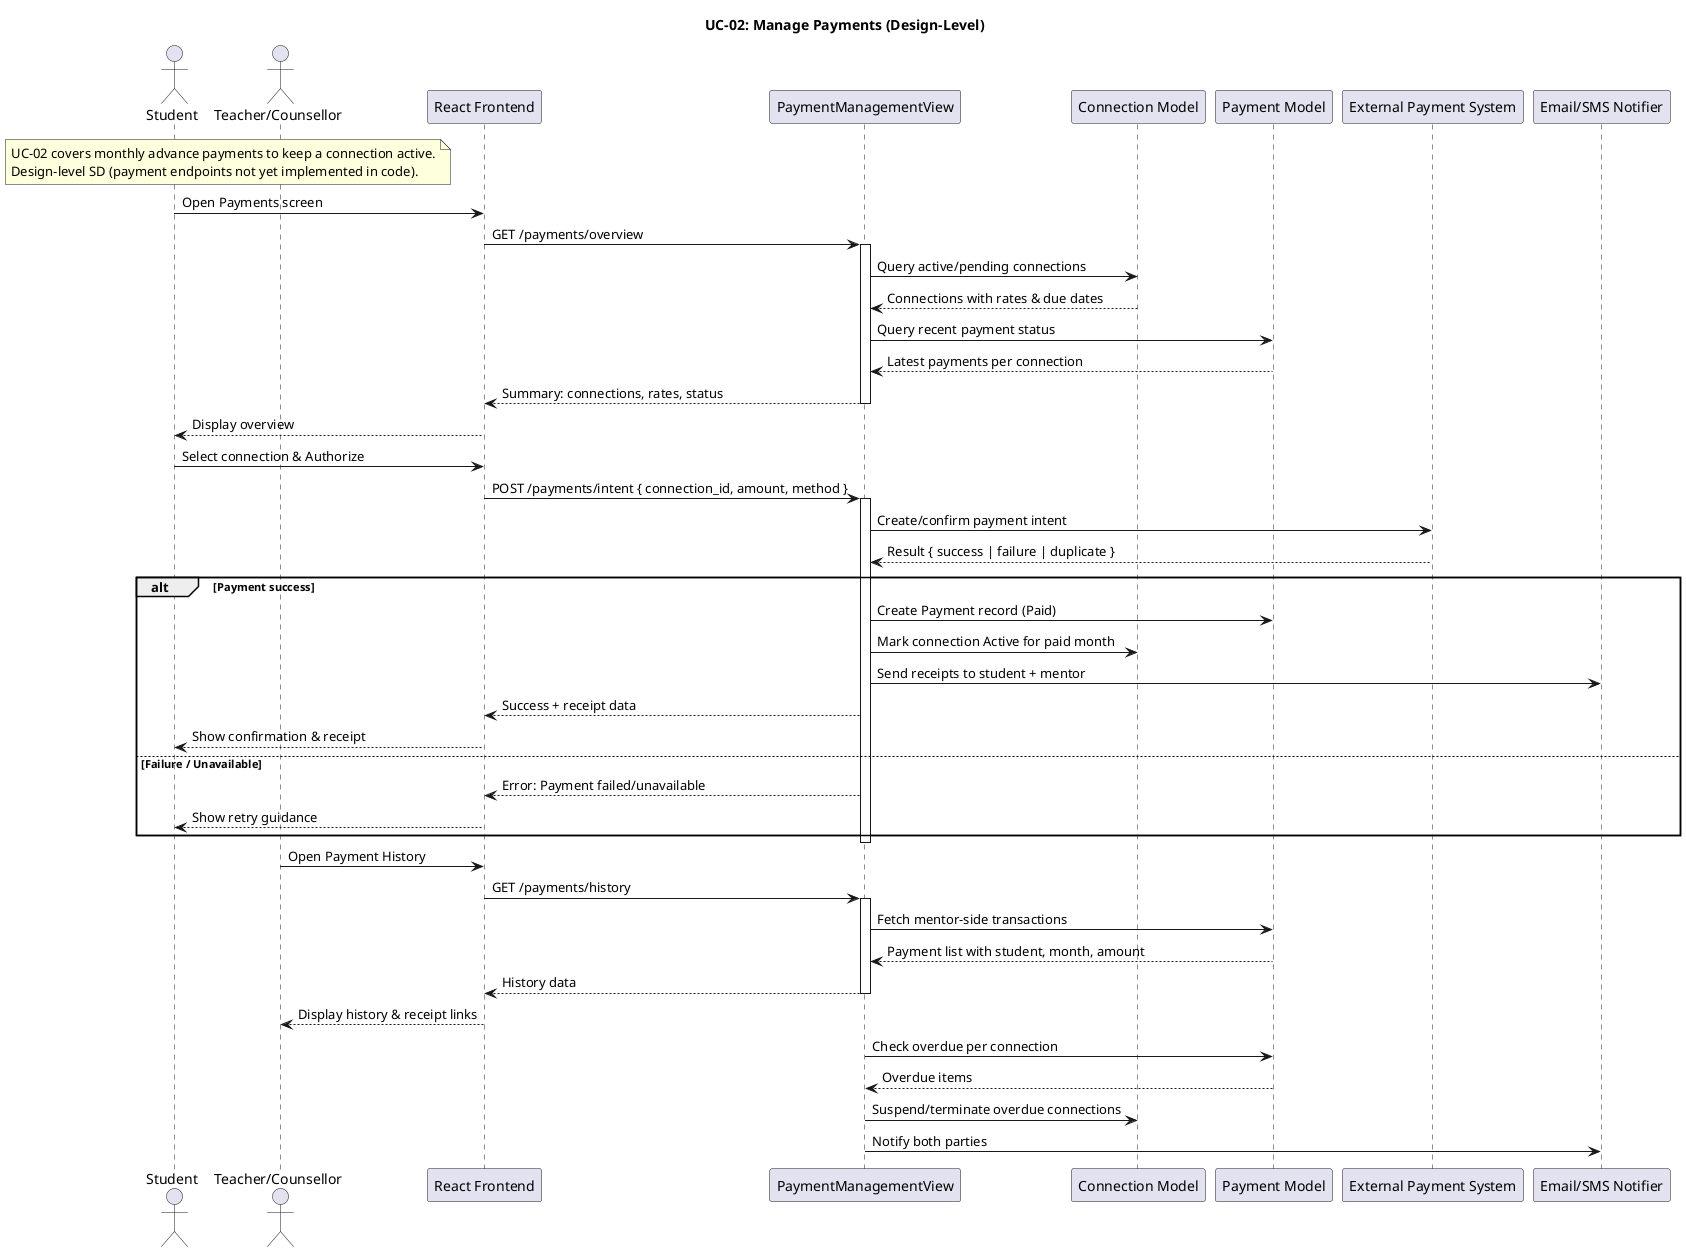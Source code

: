@startuml
title UC-02: Manage Payments (Design-Level)

actor Student
actor Mentor as "Teacher/Counsellor"
participant Frontend as "React Frontend"
participant PaymentView as "PaymentManagementView"
participant Connection as "Connection Model"
participant Payment as "Payment Model"
participant PaymentSystem as "External Payment System"
participant Notification as "Email/SMS Notifier"

note over Student, Mentor
UC-02 covers monthly advance payments to keep a connection active.
Design-level SD (payment endpoints not yet implemented in code).
end note

'======================
' Student views payment overview
'======================
Student -> Frontend : Open Payments screen
Frontend -> PaymentView : GET /payments/overview
activate PaymentView
PaymentView -> Connection : Query active/pending connections
Connection --> PaymentView : Connections with rates & due dates
PaymentView -> Payment : Query recent payment status
Payment --> PaymentView : Latest payments per connection
PaymentView --> Frontend : Summary: connections, rates, status
deactivate PaymentView
Frontend --> Student : Display overview

'======================
' Select connection and authorize payment
'======================
Student -> Frontend : Select connection & Authorize
Frontend -> PaymentView : POST /payments/intent { connection_id, amount, method }
activate PaymentView
PaymentView -> PaymentSystem : Create/confirm payment intent
PaymentSystem --> PaymentView : Result { success | failure | duplicate }

alt Payment success
    PaymentView -> Payment : Create Payment record (Paid)
    PaymentView -> Connection : Mark connection Active for paid month
    PaymentView -> Notification : Send receipts to student + mentor
    PaymentView --> Frontend : Success + receipt data
    Frontend --> Student : Show confirmation & receipt
else Failure / Unavailable
    PaymentView --> Frontend : Error: Payment failed/unavailable
    Frontend --> Student : Show retry guidance
end
deactivate PaymentView

'======================
' Mentor views payment history
'======================
Mentor -> Frontend : Open Payment History
Frontend -> PaymentView : GET /payments/history
activate PaymentView
PaymentView -> Payment : Fetch mentor-side transactions
Payment --> PaymentView : Payment list with student, month, amount
PaymentView --> Frontend : History data
deactivate PaymentView
Frontend --> Mentor : Display history & receipt links

'======================
' Automated overdue handling (system-initiated)
'======================
PaymentView -> Payment : Check overdue per connection
Payment --> PaymentView : Overdue items
PaymentView -> Connection : Suspend/terminate overdue connections
PaymentView -> Notification : Notify both parties

@enduml


